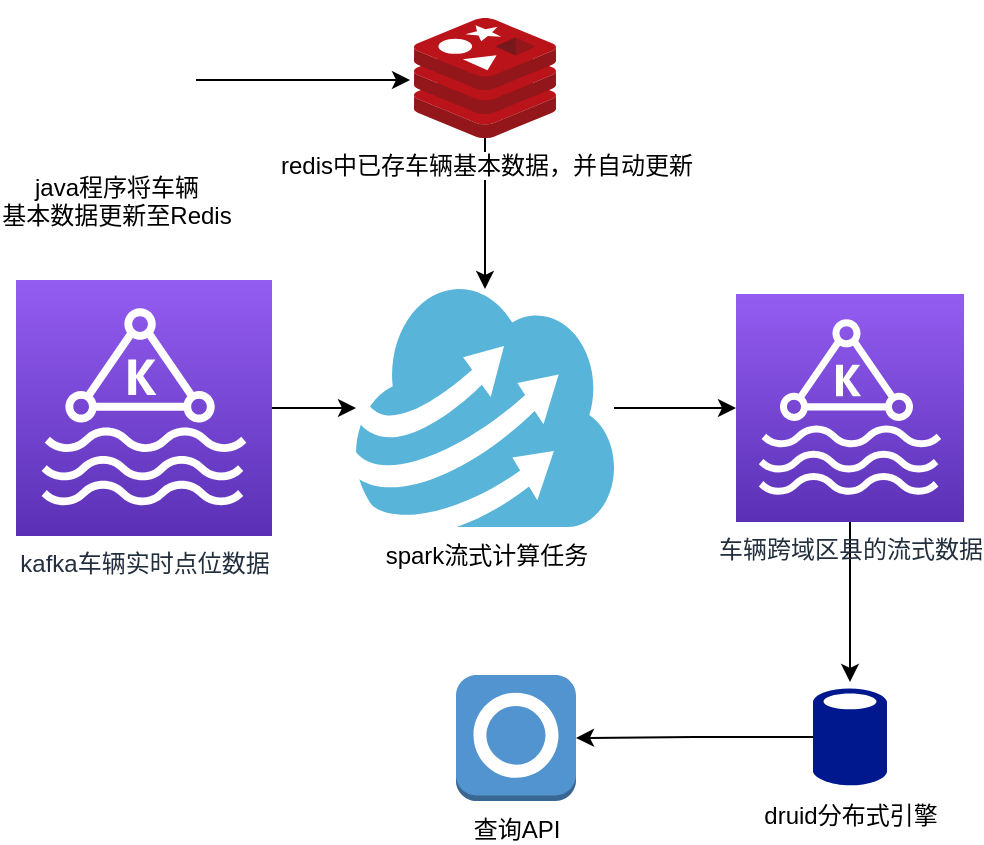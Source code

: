 <mxfile version="12.2.4" type="github" pages="1"><diagram id="3MlMxl3qNNY0wit7sOz0" name="Page-1"><mxGraphModel dx="772" dy="1335" grid="1" gridSize="10" guides="1" tooltips="1" connect="1" arrows="1" fold="1" page="1" pageScale="1" pageWidth="1100" pageHeight="850" background="#ffffff" math="0" shadow="0"><root><mxCell id="0"/><mxCell id="1" parent="0"/><mxCell id="R1QpnQbajIk_0BlADnRP-31" value="" style="edgeStyle=orthogonalEdgeStyle;rounded=0;orthogonalLoop=1;jettySize=auto;html=1;" edge="1" parent="1" source="R1QpnQbajIk_0BlADnRP-1" target="R1QpnQbajIk_0BlADnRP-29"><mxGeometry relative="1" as="geometry"/></mxCell><mxCell id="R1QpnQbajIk_0BlADnRP-1" value="kafka车辆实时点位数据" style="outlineConnect=0;fontColor=#232F3E;gradientColor=#945DF2;gradientDirection=north;fillColor=#5A30B5;strokeColor=#ffffff;dashed=0;verticalLabelPosition=bottom;verticalAlign=top;align=center;html=1;fontSize=12;fontStyle=0;aspect=fixed;shape=mxgraph.aws4.resourceIcon;resIcon=mxgraph.aws4.managed_streaming_for_kafka;" vertex="1" parent="1"><mxGeometry x="90" y="110" width="128" height="128" as="geometry"/></mxCell><mxCell id="R1QpnQbajIk_0BlADnRP-19" value="查询API" style="outlineConnect=0;dashed=0;verticalLabelPosition=bottom;verticalAlign=top;align=center;html=1;shape=mxgraph.aws3.alexa_skill;fillColor=#5294CF;gradientColor=none;" vertex="1" parent="1"><mxGeometry x="310" y="307.5" width="60" height="63" as="geometry"/></mxCell><mxCell id="R1QpnQbajIk_0BlADnRP-41" value="" style="edgeStyle=orthogonalEdgeStyle;rounded=0;orthogonalLoop=1;jettySize=auto;html=1;" edge="1" parent="1" source="R1QpnQbajIk_0BlADnRP-26"><mxGeometry relative="1" as="geometry"><mxPoint x="507" y="311" as="targetPoint"/></mxGeometry></mxCell><mxCell id="R1QpnQbajIk_0BlADnRP-26" value="车辆跨域区县的流式数据" style="outlineConnect=0;fontColor=#232F3E;gradientColor=#945DF2;gradientDirection=north;fillColor=#5A30B5;strokeColor=#ffffff;dashed=0;verticalLabelPosition=bottom;verticalAlign=top;align=center;html=1;fontSize=12;fontStyle=0;aspect=fixed;shape=mxgraph.aws4.resourceIcon;resIcon=mxgraph.aws4.managed_streaming_for_kafka;" vertex="1" parent="1"><mxGeometry x="450" y="117" width="114" height="114" as="geometry"/></mxCell><mxCell id="R1QpnQbajIk_0BlADnRP-39" value="" style="edgeStyle=orthogonalEdgeStyle;rounded=0;orthogonalLoop=1;jettySize=auto;html=1;" edge="1" parent="1" source="R1QpnQbajIk_0BlADnRP-29" target="R1QpnQbajIk_0BlADnRP-26"><mxGeometry relative="1" as="geometry"/></mxCell><mxCell id="R1QpnQbajIk_0BlADnRP-29" value="spark流式计算任务" style="aspect=fixed;html=1;points=[];align=center;image;fontSize=12;image=img/lib/mscae/Cloud_Cycle.svg;" vertex="1" parent="1"><mxGeometry x="260" y="114.5" width="129" height="119" as="geometry"/></mxCell><mxCell id="R1QpnQbajIk_0BlADnRP-34" value="" style="edgeStyle=orthogonalEdgeStyle;rounded=0;orthogonalLoop=1;jettySize=auto;html=1;" edge="1" parent="1" source="R1QpnQbajIk_0BlADnRP-32" target="R1QpnQbajIk_0BlADnRP-19"><mxGeometry relative="1" as="geometry"/></mxCell><mxCell id="R1QpnQbajIk_0BlADnRP-32" value="druid分布式引擎" style="aspect=fixed;pointerEvents=1;shadow=0;dashed=0;html=1;strokeColor=none;labelPosition=center;verticalLabelPosition=bottom;verticalAlign=top;align=center;fillColor=#00188D;shape=mxgraph.mscae.enterprise.database_generic" vertex="1" parent="1"><mxGeometry x="488.5" y="313.5" width="37" height="50" as="geometry"/></mxCell><mxCell id="R1QpnQbajIk_0BlADnRP-45" value="" style="edgeStyle=orthogonalEdgeStyle;rounded=0;orthogonalLoop=1;jettySize=auto;html=1;" edge="1" parent="1" source="R1QpnQbajIk_0BlADnRP-42" target="R1QpnQbajIk_0BlADnRP-29"><mxGeometry relative="1" as="geometry"/></mxCell><mxCell id="R1QpnQbajIk_0BlADnRP-42" value="redis中已存车辆基本数据，并自动更新" style="aspect=fixed;html=1;points=[];align=center;image;fontSize=12;image=img/lib/mscae/Cache_Redis_Product.svg;" vertex="1" parent="1"><mxGeometry x="289" y="-21" width="71" height="60" as="geometry"/></mxCell><mxCell id="R1QpnQbajIk_0BlADnRP-48" value="" style="edgeStyle=orthogonalEdgeStyle;rounded=0;orthogonalLoop=1;jettySize=auto;html=1;entryX=-0.028;entryY=0.517;entryDx=0;entryDy=0;entryPerimeter=0;" edge="1" parent="1" source="R1QpnQbajIk_0BlADnRP-46" target="R1QpnQbajIk_0BlADnRP-42"><mxGeometry relative="1" as="geometry"><mxPoint x="280" y="40" as="targetPoint"/></mxGeometry></mxCell><mxCell id="R1QpnQbajIk_0BlADnRP-46" value="java程序将车辆&lt;br&gt;基本数据更新至Redis" style="shape=image;html=1;verticalAlign=top;verticalLabelPosition=bottom;labelBackgroundColor=#ffffff;imageAspect=0;aspect=fixed;image=https://cdn0.iconfinder.com/data/icons/flat-round-system/512/java-128.png" vertex="1" parent="1"><mxGeometry x="100" y="-30" width="80" height="80" as="geometry"/></mxCell></root></mxGraphModel></diagram></mxfile>